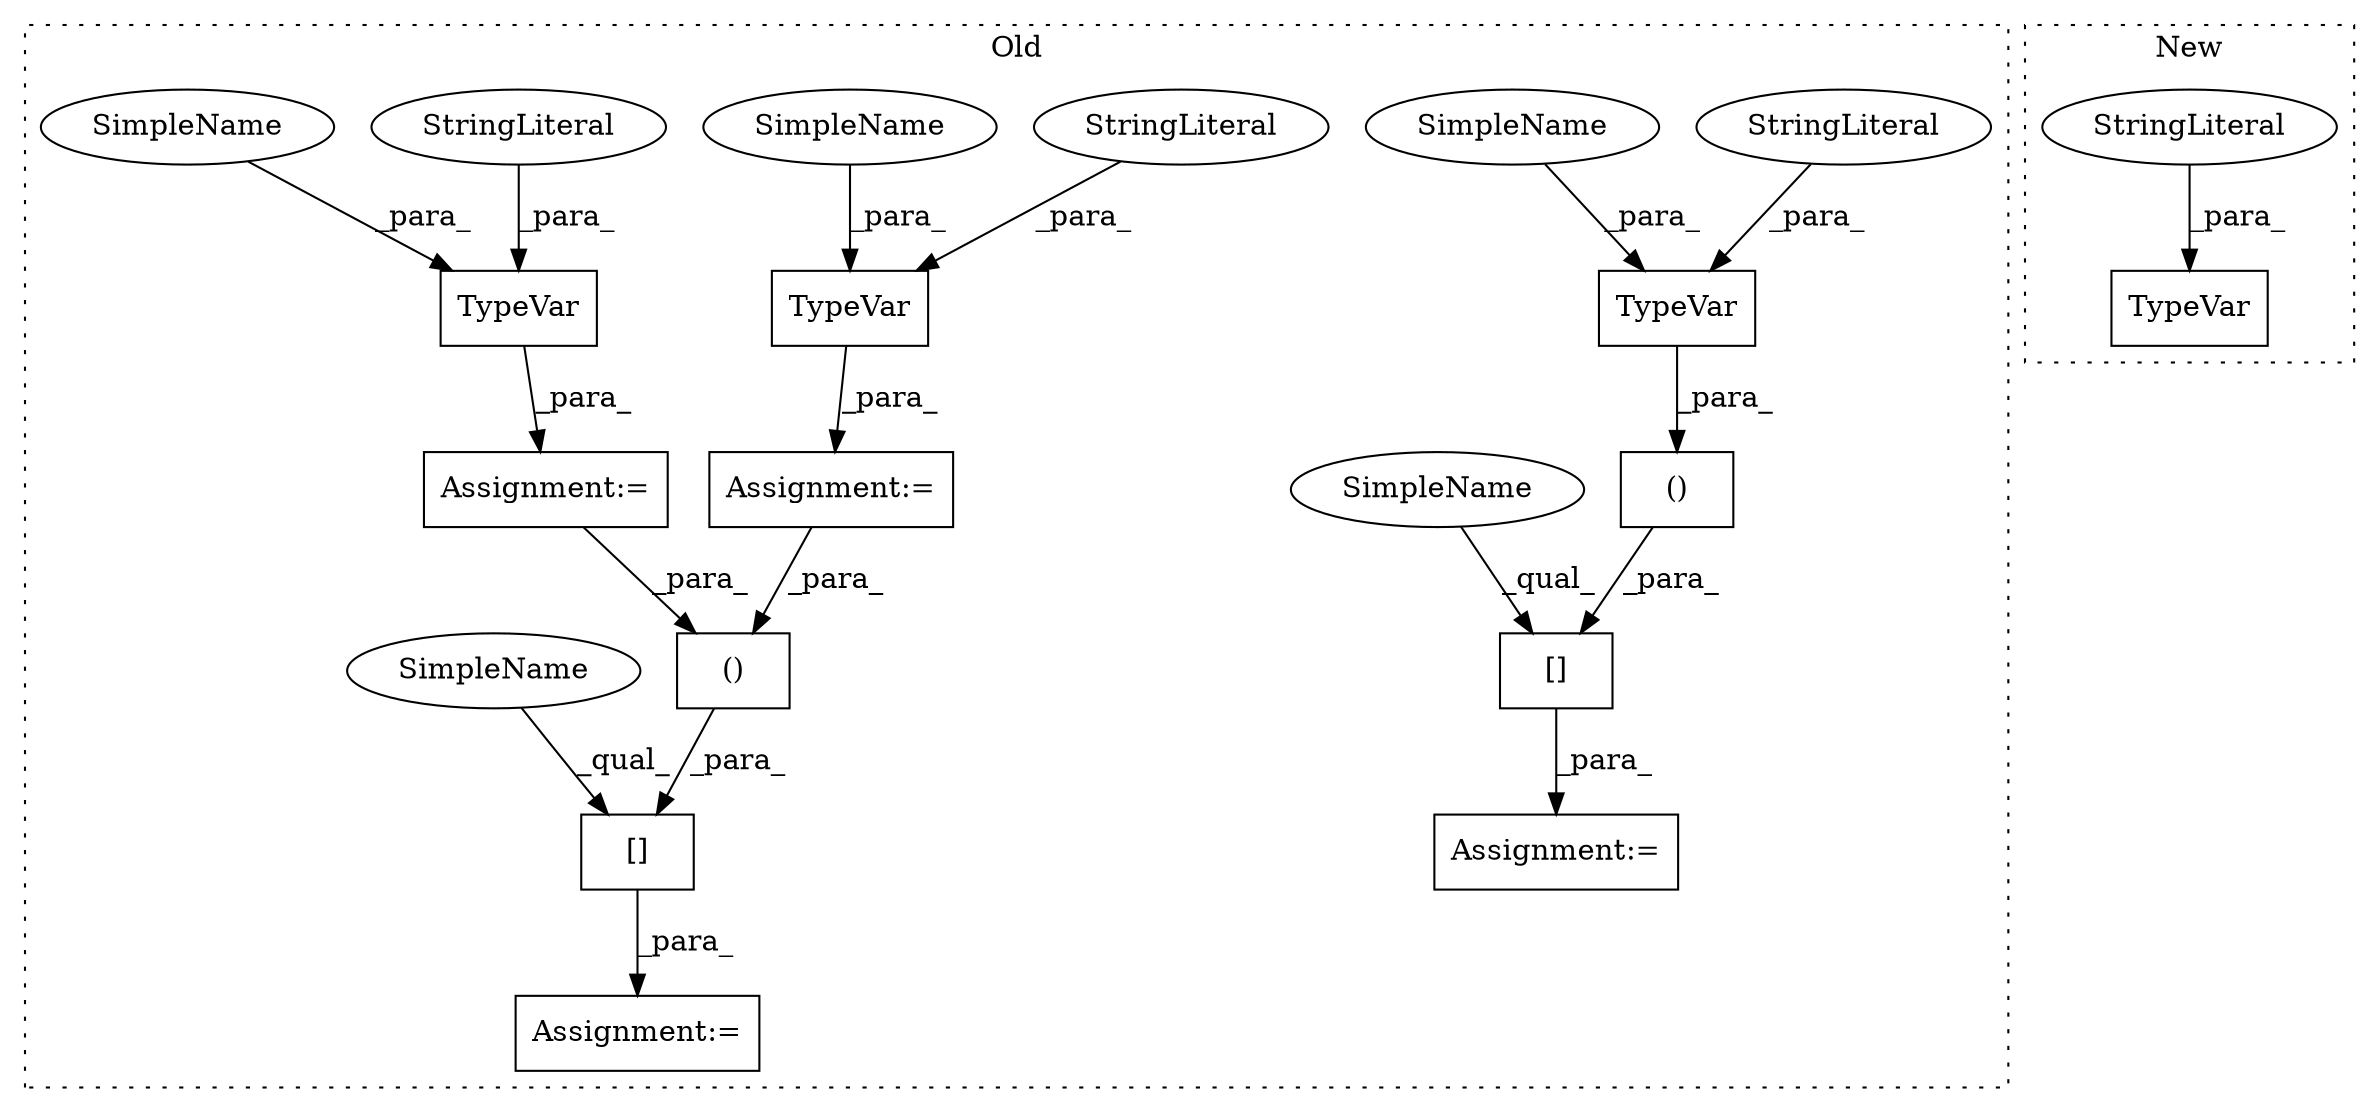 digraph G {
subgraph cluster0 {
1 [label="TypeVar" a="32" s="334,361" l="8,1" shape="box"];
3 [label="[]" a="2" s="429,477" l="11,2" shape="box"];
4 [label="Assignment:=" a="7" s="333" l="1" shape="box"];
5 [label="StringLiteral" a="45" s="342" l="13" shape="ellipse"];
7 [label="TypeVar" a="32" s="223,251" l="8,1" shape="box"];
8 [label="Assignment:=" a="7" s="267" l="1" shape="box"];
9 [label="StringLiteral" a="45" s="231" l="14" shape="ellipse"];
10 [label="()" a="106" s="440" l="37" shape="box"];
11 [label="Assignment:=" a="7" s="428" l="1" shape="box"];
12 [label="()" a="106" s="279" l="35" shape="box"];
13 [label="TypeVar" a="32" s="382,411" l="8,1" shape="box"];
14 [label="[]" a="2" s="268,314" l="11,2" shape="box"];
15 [label="StringLiteral" a="45" s="390" l="15" shape="ellipse"];
16 [label="Assignment:=" a="7" s="381" l="1" shape="box"];
17 [label="SimpleName" a="42" s="356" l="5" shape="ellipse"];
18 [label="SimpleName" a="42" s="406" l="5" shape="ellipse"];
19 [label="SimpleName" a="42" s="246" l="5" shape="ellipse"];
20 [label="SimpleName" a="42" s="268" l="5" shape="ellipse"];
21 [label="SimpleName" a="42" s="429" l="5" shape="ellipse"];
label = "Old";
style="dotted";
}
subgraph cluster1 {
2 [label="TypeVar" a="32" s="196,222" l="8,1" shape="box"];
6 [label="StringLiteral" a="45" s="204" l="11" shape="ellipse"];
label = "New";
style="dotted";
}
1 -> 4 [label="_para_"];
3 -> 11 [label="_para_"];
4 -> 10 [label="_para_"];
5 -> 1 [label="_para_"];
6 -> 2 [label="_para_"];
7 -> 12 [label="_para_"];
9 -> 7 [label="_para_"];
10 -> 3 [label="_para_"];
12 -> 14 [label="_para_"];
13 -> 16 [label="_para_"];
14 -> 8 [label="_para_"];
15 -> 13 [label="_para_"];
16 -> 10 [label="_para_"];
17 -> 1 [label="_para_"];
18 -> 13 [label="_para_"];
19 -> 7 [label="_para_"];
20 -> 14 [label="_qual_"];
21 -> 3 [label="_qual_"];
}